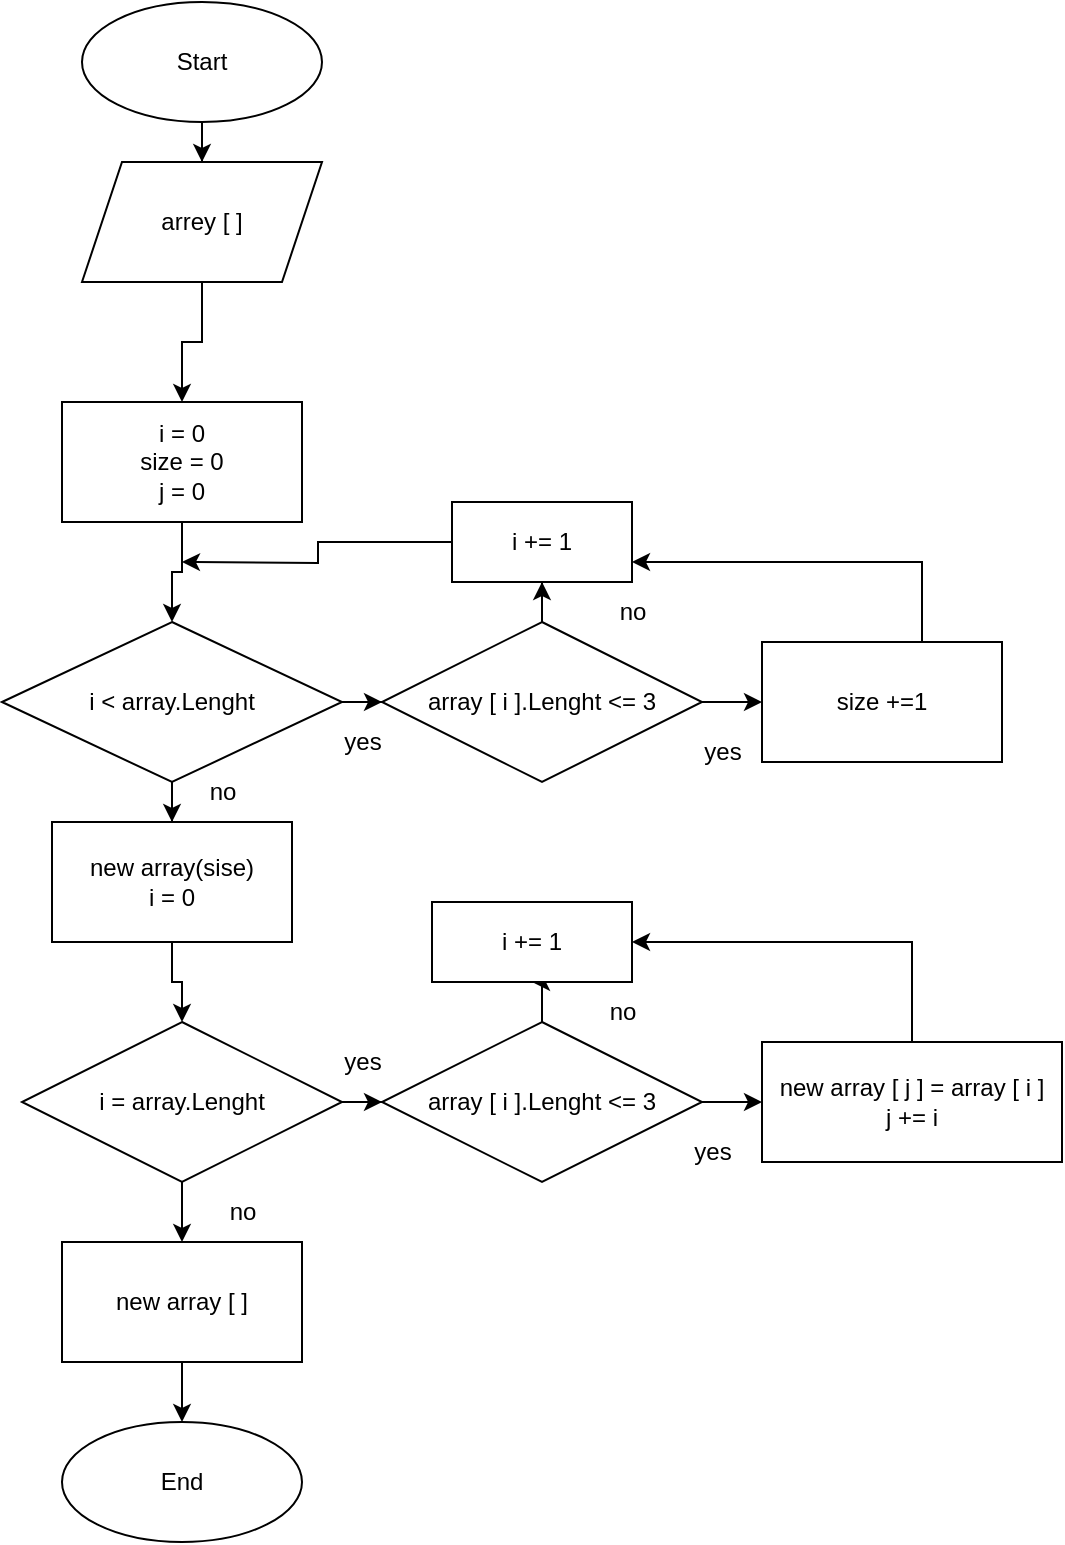 <mxfile version="20.8.16" type="device"><diagram name="Страница 1" id="7wudOAYIDzjkOBJT7cjy"><mxGraphModel dx="735" dy="566" grid="1" gridSize="10" guides="1" tooltips="1" connect="1" arrows="1" fold="1" page="1" pageScale="1" pageWidth="827" pageHeight="1169" math="0" shadow="0"><root><mxCell id="0"/><mxCell id="1" parent="0"/><mxCell id="PrIj_z3_38i0sFrvhmiH-16" value="" style="edgeStyle=orthogonalEdgeStyle;rounded=0;orthogonalLoop=1;jettySize=auto;html=1;" edge="1" parent="1" source="PrIj_z3_38i0sFrvhmiH-1" target="PrIj_z3_38i0sFrvhmiH-2"><mxGeometry relative="1" as="geometry"/></mxCell><mxCell id="PrIj_z3_38i0sFrvhmiH-1" value="Start" style="ellipse;whiteSpace=wrap;html=1;" vertex="1" parent="1"><mxGeometry x="280" y="10" width="120" height="60" as="geometry"/></mxCell><mxCell id="PrIj_z3_38i0sFrvhmiH-17" value="" style="edgeStyle=orthogonalEdgeStyle;rounded=0;orthogonalLoop=1;jettySize=auto;html=1;" edge="1" parent="1" source="PrIj_z3_38i0sFrvhmiH-2" target="PrIj_z3_38i0sFrvhmiH-3"><mxGeometry relative="1" as="geometry"/></mxCell><mxCell id="PrIj_z3_38i0sFrvhmiH-2" value="arrey [ ]" style="shape=parallelogram;perimeter=parallelogramPerimeter;whiteSpace=wrap;html=1;fixedSize=1;" vertex="1" parent="1"><mxGeometry x="280" y="90" width="120" height="60" as="geometry"/></mxCell><mxCell id="PrIj_z3_38i0sFrvhmiH-18" value="" style="edgeStyle=orthogonalEdgeStyle;rounded=0;orthogonalLoop=1;jettySize=auto;html=1;" edge="1" parent="1" source="PrIj_z3_38i0sFrvhmiH-3" target="PrIj_z3_38i0sFrvhmiH-4"><mxGeometry relative="1" as="geometry"/></mxCell><mxCell id="PrIj_z3_38i0sFrvhmiH-3" value="i = 0&lt;br&gt;size = 0&lt;br&gt;j = 0" style="rounded=0;whiteSpace=wrap;html=1;" vertex="1" parent="1"><mxGeometry x="270" y="210" width="120" height="60" as="geometry"/></mxCell><mxCell id="PrIj_z3_38i0sFrvhmiH-19" value="" style="edgeStyle=orthogonalEdgeStyle;rounded=0;orthogonalLoop=1;jettySize=auto;html=1;" edge="1" parent="1" source="PrIj_z3_38i0sFrvhmiH-4" target="PrIj_z3_38i0sFrvhmiH-5"><mxGeometry relative="1" as="geometry"/></mxCell><mxCell id="PrIj_z3_38i0sFrvhmiH-23" value="" style="edgeStyle=orthogonalEdgeStyle;rounded=0;orthogonalLoop=1;jettySize=auto;html=1;" edge="1" parent="1" source="PrIj_z3_38i0sFrvhmiH-4" target="PrIj_z3_38i0sFrvhmiH-10"><mxGeometry relative="1" as="geometry"/></mxCell><mxCell id="PrIj_z3_38i0sFrvhmiH-4" value="i &amp;lt; array.Lenght" style="rhombus;whiteSpace=wrap;html=1;" vertex="1" parent="1"><mxGeometry x="240" y="320" width="170" height="80" as="geometry"/></mxCell><mxCell id="PrIj_z3_38i0sFrvhmiH-20" value="" style="edgeStyle=orthogonalEdgeStyle;rounded=0;orthogonalLoop=1;jettySize=auto;html=1;" edge="1" parent="1" source="PrIj_z3_38i0sFrvhmiH-5" target="PrIj_z3_38i0sFrvhmiH-6"><mxGeometry relative="1" as="geometry"/></mxCell><mxCell id="PrIj_z3_38i0sFrvhmiH-5" value="new array(sise)&lt;br&gt;i = 0" style="rounded=0;whiteSpace=wrap;html=1;" vertex="1" parent="1"><mxGeometry x="265" y="420" width="120" height="60" as="geometry"/></mxCell><mxCell id="PrIj_z3_38i0sFrvhmiH-21" value="" style="edgeStyle=orthogonalEdgeStyle;rounded=0;orthogonalLoop=1;jettySize=auto;html=1;" edge="1" parent="1" source="PrIj_z3_38i0sFrvhmiH-6" target="PrIj_z3_38i0sFrvhmiH-8"><mxGeometry relative="1" as="geometry"/></mxCell><mxCell id="PrIj_z3_38i0sFrvhmiH-30" value="" style="edgeStyle=orthogonalEdgeStyle;rounded=0;orthogonalLoop=1;jettySize=auto;html=1;" edge="1" parent="1" source="PrIj_z3_38i0sFrvhmiH-6" target="PrIj_z3_38i0sFrvhmiH-13"><mxGeometry relative="1" as="geometry"/></mxCell><mxCell id="PrIj_z3_38i0sFrvhmiH-6" value="i = array.Lenght" style="rhombus;whiteSpace=wrap;html=1;" vertex="1" parent="1"><mxGeometry x="250" y="520" width="160" height="80" as="geometry"/></mxCell><mxCell id="PrIj_z3_38i0sFrvhmiH-22" value="" style="edgeStyle=orthogonalEdgeStyle;rounded=0;orthogonalLoop=1;jettySize=auto;html=1;" edge="1" parent="1" source="PrIj_z3_38i0sFrvhmiH-8" target="PrIj_z3_38i0sFrvhmiH-9"><mxGeometry relative="1" as="geometry"/></mxCell><mxCell id="PrIj_z3_38i0sFrvhmiH-8" value="new array [ ]" style="rounded=0;whiteSpace=wrap;html=1;" vertex="1" parent="1"><mxGeometry x="270" y="630" width="120" height="60" as="geometry"/></mxCell><mxCell id="PrIj_z3_38i0sFrvhmiH-9" value="End" style="ellipse;whiteSpace=wrap;html=1;" vertex="1" parent="1"><mxGeometry x="270" y="720" width="120" height="60" as="geometry"/></mxCell><mxCell id="PrIj_z3_38i0sFrvhmiH-24" value="" style="edgeStyle=orthogonalEdgeStyle;rounded=0;orthogonalLoop=1;jettySize=auto;html=1;" edge="1" parent="1" source="PrIj_z3_38i0sFrvhmiH-10" target="PrIj_z3_38i0sFrvhmiH-11"><mxGeometry relative="1" as="geometry"/></mxCell><mxCell id="PrIj_z3_38i0sFrvhmiH-31" value="" style="edgeStyle=orthogonalEdgeStyle;rounded=0;orthogonalLoop=1;jettySize=auto;html=1;" edge="1" parent="1" source="PrIj_z3_38i0sFrvhmiH-10" target="PrIj_z3_38i0sFrvhmiH-12"><mxGeometry relative="1" as="geometry"/></mxCell><mxCell id="PrIj_z3_38i0sFrvhmiH-10" value="array [ i ].Lenght &amp;lt;= 3" style="rhombus;whiteSpace=wrap;html=1;" vertex="1" parent="1"><mxGeometry x="430" y="320" width="160" height="80" as="geometry"/></mxCell><mxCell id="PrIj_z3_38i0sFrvhmiH-25" style="edgeStyle=orthogonalEdgeStyle;rounded=0;orthogonalLoop=1;jettySize=auto;html=1;entryX=1;entryY=0.75;entryDx=0;entryDy=0;" edge="1" parent="1" source="PrIj_z3_38i0sFrvhmiH-11" target="PrIj_z3_38i0sFrvhmiH-12"><mxGeometry relative="1" as="geometry"><mxPoint x="690" y="240" as="targetPoint"/><Array as="points"><mxPoint x="700" y="290"/></Array></mxGeometry></mxCell><mxCell id="PrIj_z3_38i0sFrvhmiH-11" value="size +=1" style="rounded=0;whiteSpace=wrap;html=1;" vertex="1" parent="1"><mxGeometry x="620" y="330" width="120" height="60" as="geometry"/></mxCell><mxCell id="PrIj_z3_38i0sFrvhmiH-26" style="edgeStyle=orthogonalEdgeStyle;rounded=0;orthogonalLoop=1;jettySize=auto;html=1;" edge="1" parent="1" source="PrIj_z3_38i0sFrvhmiH-12"><mxGeometry relative="1" as="geometry"><mxPoint x="330" y="290" as="targetPoint"/></mxGeometry></mxCell><mxCell id="PrIj_z3_38i0sFrvhmiH-12" value="i += 1" style="rounded=0;whiteSpace=wrap;html=1;" vertex="1" parent="1"><mxGeometry x="465" y="260" width="90" height="40" as="geometry"/></mxCell><mxCell id="PrIj_z3_38i0sFrvhmiH-27" value="" style="edgeStyle=orthogonalEdgeStyle;rounded=0;orthogonalLoop=1;jettySize=auto;html=1;" edge="1" parent="1" source="PrIj_z3_38i0sFrvhmiH-13" target="PrIj_z3_38i0sFrvhmiH-14"><mxGeometry relative="1" as="geometry"/></mxCell><mxCell id="PrIj_z3_38i0sFrvhmiH-29" value="" style="edgeStyle=orthogonalEdgeStyle;rounded=0;orthogonalLoop=1;jettySize=auto;html=1;" edge="1" parent="1" source="PrIj_z3_38i0sFrvhmiH-13" target="PrIj_z3_38i0sFrvhmiH-15"><mxGeometry relative="1" as="geometry"/></mxCell><mxCell id="PrIj_z3_38i0sFrvhmiH-13" value="array [ i ].Lenght &amp;lt;= 3" style="rhombus;whiteSpace=wrap;html=1;" vertex="1" parent="1"><mxGeometry x="430" y="520" width="160" height="80" as="geometry"/></mxCell><mxCell id="PrIj_z3_38i0sFrvhmiH-28" style="edgeStyle=orthogonalEdgeStyle;rounded=0;orthogonalLoop=1;jettySize=auto;html=1;entryX=1;entryY=0.5;entryDx=0;entryDy=0;" edge="1" parent="1" source="PrIj_z3_38i0sFrvhmiH-14" target="PrIj_z3_38i0sFrvhmiH-15"><mxGeometry relative="1" as="geometry"><Array as="points"><mxPoint x="695" y="480"/></Array></mxGeometry></mxCell><mxCell id="PrIj_z3_38i0sFrvhmiH-14" value="new array [ j ] = array [ i ]&lt;br&gt;j += i" style="rounded=0;whiteSpace=wrap;html=1;" vertex="1" parent="1"><mxGeometry x="620" y="530" width="150" height="60" as="geometry"/></mxCell><mxCell id="PrIj_z3_38i0sFrvhmiH-15" value="i += 1" style="rounded=0;whiteSpace=wrap;html=1;" vertex="1" parent="1"><mxGeometry x="455" y="460" width="100" height="40" as="geometry"/></mxCell><mxCell id="PrIj_z3_38i0sFrvhmiH-33" value="no" style="text;html=1;align=center;verticalAlign=middle;resizable=0;points=[];autosize=1;strokeColor=none;fillColor=none;" vertex="1" parent="1"><mxGeometry x="535" y="300" width="40" height="30" as="geometry"/></mxCell><mxCell id="PrIj_z3_38i0sFrvhmiH-34" value="yes" style="text;html=1;align=center;verticalAlign=middle;resizable=0;points=[];autosize=1;strokeColor=none;fillColor=none;" vertex="1" parent="1"><mxGeometry x="580" y="370" width="40" height="30" as="geometry"/></mxCell><mxCell id="PrIj_z3_38i0sFrvhmiH-35" value="yes" style="text;html=1;align=center;verticalAlign=middle;resizable=0;points=[];autosize=1;strokeColor=none;fillColor=none;" vertex="1" parent="1"><mxGeometry x="400" y="365" width="40" height="30" as="geometry"/></mxCell><mxCell id="PrIj_z3_38i0sFrvhmiH-36" value="no" style="text;html=1;align=center;verticalAlign=middle;resizable=0;points=[];autosize=1;strokeColor=none;fillColor=none;" vertex="1" parent="1"><mxGeometry x="330" y="390" width="40" height="30" as="geometry"/></mxCell><mxCell id="PrIj_z3_38i0sFrvhmiH-37" value="no" style="text;html=1;align=center;verticalAlign=middle;resizable=0;points=[];autosize=1;strokeColor=none;fillColor=none;" vertex="1" parent="1"><mxGeometry x="340" y="600" width="40" height="30" as="geometry"/></mxCell><mxCell id="PrIj_z3_38i0sFrvhmiH-38" value="yes" style="text;html=1;align=center;verticalAlign=middle;resizable=0;points=[];autosize=1;strokeColor=none;fillColor=none;" vertex="1" parent="1"><mxGeometry x="400" y="525" width="40" height="30" as="geometry"/></mxCell><mxCell id="PrIj_z3_38i0sFrvhmiH-39" value="no" style="text;html=1;align=center;verticalAlign=middle;resizable=0;points=[];autosize=1;strokeColor=none;fillColor=none;" vertex="1" parent="1"><mxGeometry x="530" y="500" width="40" height="30" as="geometry"/></mxCell><mxCell id="PrIj_z3_38i0sFrvhmiH-40" value="yes" style="text;html=1;align=center;verticalAlign=middle;resizable=0;points=[];autosize=1;strokeColor=none;fillColor=none;" vertex="1" parent="1"><mxGeometry x="575" y="570" width="40" height="30" as="geometry"/></mxCell></root></mxGraphModel></diagram></mxfile>